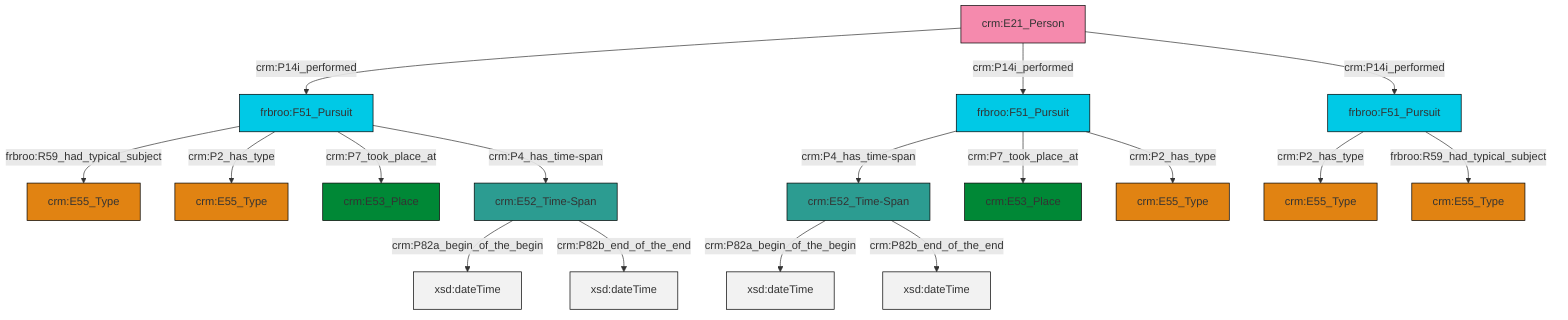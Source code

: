 graph TD
classDef Literal fill:#f2f2f2,stroke:#000000;
classDef CRM_Entity fill:#FFFFFF,stroke:#000000;
classDef Temporal_Entity fill:#00C9E6, stroke:#000000;
classDef Type fill:#E18312, stroke:#000000;
classDef Time-Span fill:#2C9C91, stroke:#000000;
classDef Appellation fill:#FFEB7F, stroke:#000000;
classDef Place fill:#008836, stroke:#000000;
classDef Persistent_Item fill:#B266B2, stroke:#000000;
classDef Conceptual_Object fill:#FFD700, stroke:#000000;
classDef Physical_Thing fill:#D2B48C, stroke:#000000;
classDef Actor fill:#f58aad, stroke:#000000;
classDef PC_Classes fill:#4ce600, stroke:#000000;
classDef Multi fill:#cccccc,stroke:#000000;

0["crm:E52_Time-Span"]:::Time-Span -->|crm:P82a_begin_of_the_begin| 1[xsd:dateTime]:::Literal
2["frbroo:F51_Pursuit"]:::Temporal_Entity -->|frbroo:R59_had_typical_subject| 3["crm:E55_Type"]:::Type
4["crm:E21_Person"]:::Actor -->|crm:P14i_performed| 2["frbroo:F51_Pursuit"]:::Temporal_Entity
2["frbroo:F51_Pursuit"]:::Temporal_Entity -->|crm:P2_has_type| 8["crm:E55_Type"]:::Type
6["frbroo:F51_Pursuit"]:::Temporal_Entity -->|crm:P4_has_time-span| 18["crm:E52_Time-Span"]:::Time-Span
0["crm:E52_Time-Span"]:::Time-Span -->|crm:P82b_end_of_the_end| 19[xsd:dateTime]:::Literal
2["frbroo:F51_Pursuit"]:::Temporal_Entity -->|crm:P7_took_place_at| 21["crm:E53_Place"]:::Place
4["crm:E21_Person"]:::Actor -->|crm:P14i_performed| 6["frbroo:F51_Pursuit"]:::Temporal_Entity
22["frbroo:F51_Pursuit"]:::Temporal_Entity -->|crm:P2_has_type| 10["crm:E55_Type"]:::Type
2["frbroo:F51_Pursuit"]:::Temporal_Entity -->|crm:P4_has_time-span| 0["crm:E52_Time-Span"]:::Time-Span
18["crm:E52_Time-Span"]:::Time-Span -->|crm:P82a_begin_of_the_begin| 23[xsd:dateTime]:::Literal
6["frbroo:F51_Pursuit"]:::Temporal_Entity -->|crm:P7_took_place_at| 24["crm:E53_Place"]:::Place
4["crm:E21_Person"]:::Actor -->|crm:P14i_performed| 22["frbroo:F51_Pursuit"]:::Temporal_Entity
18["crm:E52_Time-Span"]:::Time-Span -->|crm:P82b_end_of_the_end| 31[xsd:dateTime]:::Literal
6["frbroo:F51_Pursuit"]:::Temporal_Entity -->|crm:P2_has_type| 13["crm:E55_Type"]:::Type
22["frbroo:F51_Pursuit"]:::Temporal_Entity -->|frbroo:R59_had_typical_subject| 16["crm:E55_Type"]:::Type
